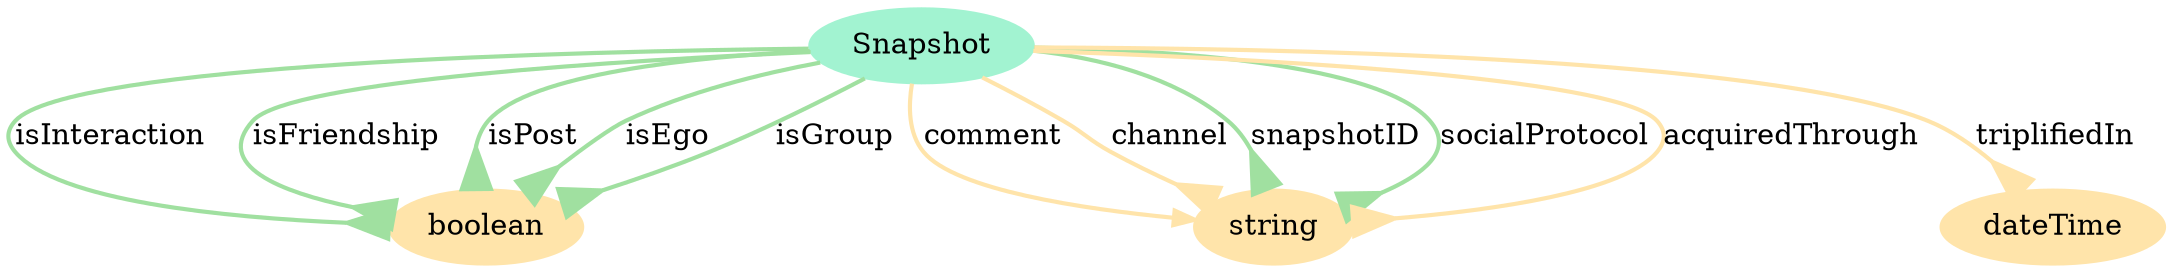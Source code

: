 digraph  {
	node [label="\N"];
	Snapshot	 [color="#A2F3D1",
		style=filled];
	1	 [color="#FFE4AA",
		label=boolean,
		style=filled];
	Snapshot -> 1 [key="Snapshot-1-1",
	arrowhead=inv,
	arrowsize=2.0,
	color="#A0E0A0",
	label=isInteraction,
	penwidth=2];
Snapshot -> 1 [key="Snapshot-1-6",
arrowhead=inv,
arrowsize=2.0,
color="#A0E0A0",
label=isFriendship,
penwidth=2];
Snapshot -> 1 [key="Snapshot-1-7",
arrowhead=inv,
arrowsize=2.0,
color="#A0E0A0",
label=isPost,
penwidth=2];
Snapshot -> 1 [key="Snapshot-1-8",
arrowhead=inv,
arrowsize=2.0,
color="#A0E0A0",
label=isEgo,
penwidth=2];
Snapshot -> 1 [key="Snapshot-1-11",
arrowhead=inv,
arrowsize=2.0,
color="#A0E0A0",
label=isGroup,
penwidth=2];
2 [color="#FFE4AA",
label=string,
style=filled];
Snapshot -> 2 [key="Snapshot-2-2",
color="#FFE4AA",
label=comment,
penwidth=2];
Snapshot -> 2 [key="Snapshot-2-4",
arrowhead=inv,
arrowsize=2.0,
color="#FFE4AA",
label=channel,
penwidth=2];
Snapshot -> 2 [key="Snapshot-2-5",
arrowhead=inv,
arrowsize=2.0,
color="#A0E0A0",
label=snapshotID,
penwidth=2];
Snapshot -> 2 [key="Snapshot-2-9",
arrowhead=inv,
arrowsize=2.0,
color="#A0E0A0",
label=socialProtocol,
penwidth=2];
Snapshot -> 2 [key="Snapshot-2-10",
arrowhead=inv,
arrowsize=2.0,
color="#FFE4AA",
label=acquiredThrough,
penwidth=2];
3 [color="#FFE4AA",
label=dateTime,
style=filled];
Snapshot -> 3 [key="Snapshot-3-3",
arrowhead=inv,
arrowsize=2.0,
color="#FFE4AA",
label=triplifiedIn,
penwidth=2];
}
